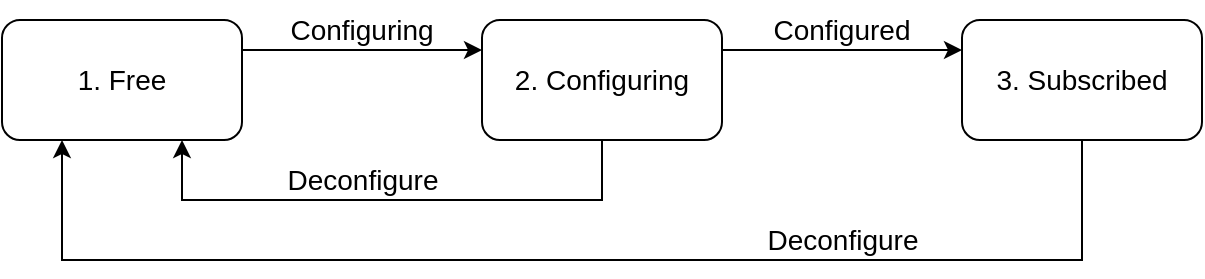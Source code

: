 <mxfile version="21.6.8" type="device">
  <diagram name="Page-1" id="Qx_pXZXx4m_uFdPb8SC9">
    <mxGraphModel dx="988" dy="563" grid="1" gridSize="10" guides="1" tooltips="1" connect="1" arrows="1" fold="1" page="1" pageScale="1" pageWidth="850" pageHeight="1100" math="0" shadow="0">
      <root>
        <mxCell id="0" />
        <mxCell id="1" parent="0" />
        <mxCell id="8-7DbT-Rwz9wWumdzvov-2" style="edgeStyle=orthogonalEdgeStyle;rounded=0;orthogonalLoop=1;jettySize=auto;html=1;exitX=1;exitY=0.25;exitDx=0;exitDy=0;entryX=0;entryY=0.25;entryDx=0;entryDy=0;" edge="1" parent="1" source="AgD02Y9NAy6FEA0AyiX0-1" target="8-7DbT-Rwz9wWumdzvov-1">
          <mxGeometry relative="1" as="geometry" />
        </mxCell>
        <mxCell id="AgD02Y9NAy6FEA0AyiX0-1" value="&lt;font style=&quot;font-size: 14px;&quot;&gt;1. Free&lt;/font&gt;" style="rounded=1;whiteSpace=wrap;html=1;fillColor=none;" parent="1" vertex="1">
          <mxGeometry x="80" y="120" width="120" height="60" as="geometry" />
        </mxCell>
        <mxCell id="8-7DbT-Rwz9wWumdzvov-6" style="edgeStyle=orthogonalEdgeStyle;rounded=0;orthogonalLoop=1;jettySize=auto;html=1;exitX=0.5;exitY=1;exitDx=0;exitDy=0;entryX=0.25;entryY=1;entryDx=0;entryDy=0;" edge="1" parent="1" source="AgD02Y9NAy6FEA0AyiX0-2" target="AgD02Y9NAy6FEA0AyiX0-1">
          <mxGeometry relative="1" as="geometry">
            <Array as="points">
              <mxPoint x="620" y="240" />
              <mxPoint x="110" y="240" />
            </Array>
          </mxGeometry>
        </mxCell>
        <mxCell id="AgD02Y9NAy6FEA0AyiX0-2" value="&lt;font style=&quot;font-size: 14px;&quot;&gt;3. Subscribed&lt;/font&gt;" style="rounded=1;whiteSpace=wrap;html=1;fillColor=none;" parent="1" vertex="1">
          <mxGeometry x="560" y="120" width="120" height="60" as="geometry" />
        </mxCell>
        <mxCell id="AgD02Y9NAy6FEA0AyiX0-7" value="&lt;font style=&quot;font-size: 14px;&quot;&gt;Configuring&lt;/font&gt;" style="text;html=1;strokeColor=none;fillColor=none;align=center;verticalAlign=middle;whiteSpace=wrap;rounded=0;" parent="1" vertex="1">
          <mxGeometry x="230" y="110" width="60" height="30" as="geometry" />
        </mxCell>
        <mxCell id="AgD02Y9NAy6FEA0AyiX0-8" value="&lt;font style=&quot;font-size: 14px;&quot;&gt;Deconfigure&lt;/font&gt;" style="text;html=1;align=center;verticalAlign=middle;resizable=0;points=[];autosize=1;strokeColor=none;fillColor=none;" parent="1" vertex="1">
          <mxGeometry x="210" y="185" width="100" height="30" as="geometry" />
        </mxCell>
        <mxCell id="8-7DbT-Rwz9wWumdzvov-3" style="edgeStyle=orthogonalEdgeStyle;rounded=0;orthogonalLoop=1;jettySize=auto;html=1;exitX=1;exitY=0.25;exitDx=0;exitDy=0;entryX=0;entryY=0.25;entryDx=0;entryDy=0;" edge="1" parent="1" source="8-7DbT-Rwz9wWumdzvov-1" target="AgD02Y9NAy6FEA0AyiX0-2">
          <mxGeometry relative="1" as="geometry" />
        </mxCell>
        <mxCell id="8-7DbT-Rwz9wWumdzvov-7" style="edgeStyle=orthogonalEdgeStyle;rounded=0;orthogonalLoop=1;jettySize=auto;html=1;exitX=0.5;exitY=1;exitDx=0;exitDy=0;entryX=0.75;entryY=1;entryDx=0;entryDy=0;" edge="1" parent="1" source="8-7DbT-Rwz9wWumdzvov-1" target="AgD02Y9NAy6FEA0AyiX0-1">
          <mxGeometry relative="1" as="geometry">
            <Array as="points">
              <mxPoint x="380" y="210" />
              <mxPoint x="170" y="210" />
            </Array>
          </mxGeometry>
        </mxCell>
        <mxCell id="8-7DbT-Rwz9wWumdzvov-1" value="&lt;font style=&quot;font-size: 14px;&quot;&gt;2. Configuring&lt;/font&gt;" style="rounded=1;whiteSpace=wrap;html=1;fillColor=none;" vertex="1" parent="1">
          <mxGeometry x="320" y="120" width="120" height="60" as="geometry" />
        </mxCell>
        <mxCell id="8-7DbT-Rwz9wWumdzvov-8" value="&lt;font style=&quot;font-size: 14px;&quot;&gt;Deconfigure&lt;/font&gt;" style="text;html=1;align=center;verticalAlign=middle;resizable=0;points=[];autosize=1;strokeColor=none;fillColor=none;" vertex="1" parent="1">
          <mxGeometry x="450" y="215" width="100" height="30" as="geometry" />
        </mxCell>
        <mxCell id="8-7DbT-Rwz9wWumdzvov-9" value="&lt;font style=&quot;font-size: 14px;&quot;&gt;Configured&lt;/font&gt;" style="text;html=1;strokeColor=none;fillColor=none;align=center;verticalAlign=middle;whiteSpace=wrap;rounded=0;" vertex="1" parent="1">
          <mxGeometry x="470" y="110" width="60" height="30" as="geometry" />
        </mxCell>
      </root>
    </mxGraphModel>
  </diagram>
</mxfile>
